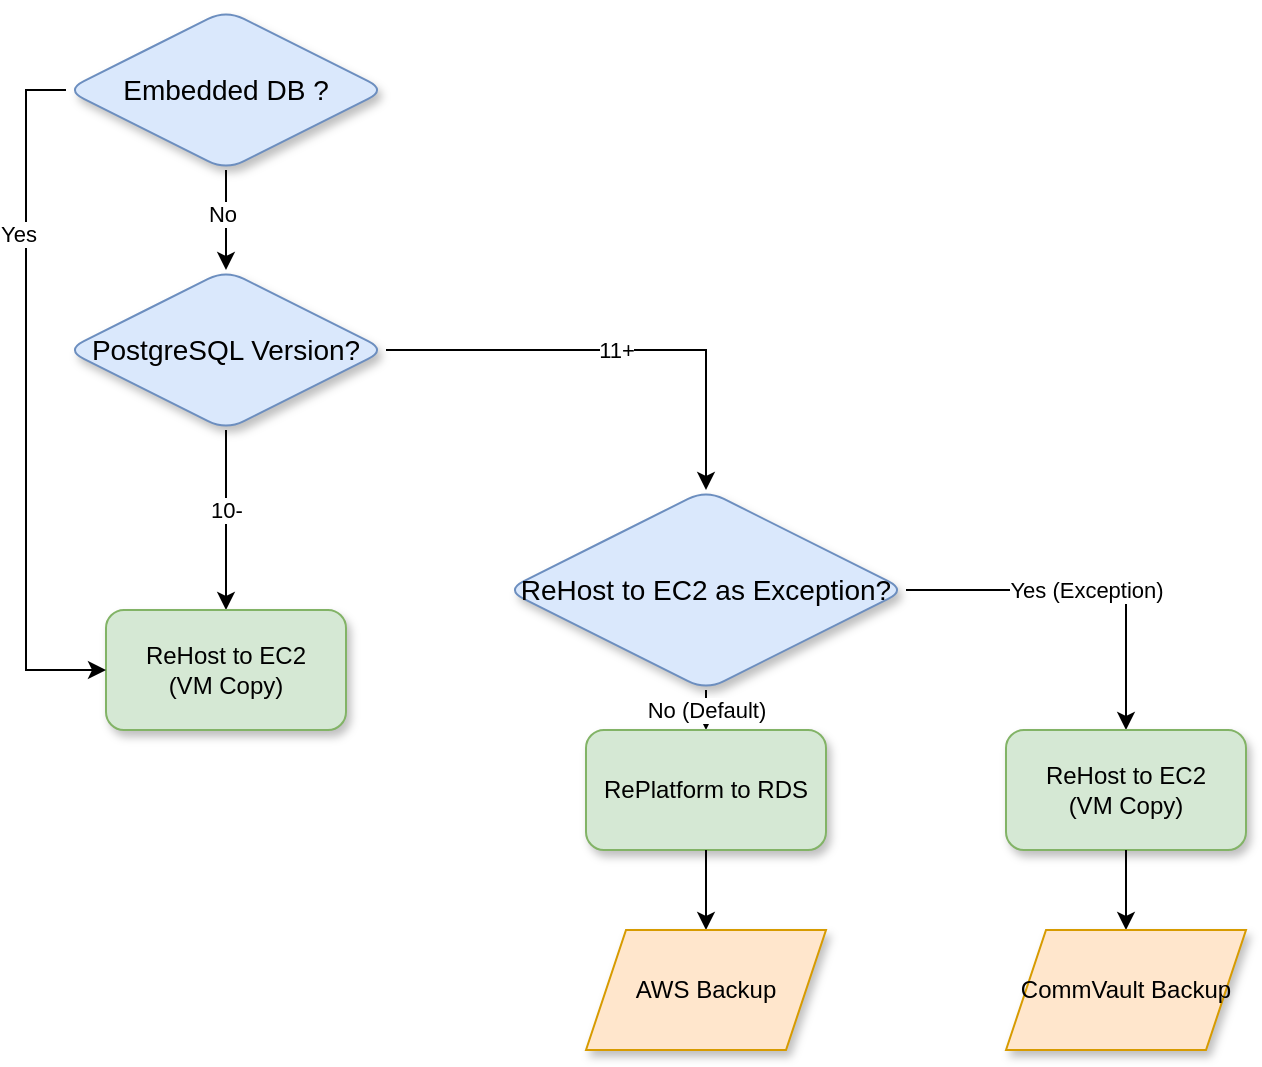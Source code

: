 <mxfile version="27.2.0">
  <diagram name="Page-1" id="Jo4s_xSjX232r70IKemJ">
    <mxGraphModel dx="952" dy="1907" grid="1" gridSize="10" guides="1" tooltips="1" connect="1" arrows="1" fold="1" page="1" pageScale="1" pageWidth="850" pageHeight="1100" math="0" shadow="0">
      <root>
        <mxCell id="0" />
        <mxCell id="1" parent="0" />
        <mxCell id="sF1q0-W8rJ6T_VuF_i0G-2" value="" style="edgeStyle=orthogonalEdgeStyle;rounded=0;orthogonalLoop=1;jettySize=auto;html=1;" parent="1" source="g5nJzX0wN5Kj-0BxlK2D-1" edge="1">
          <mxGeometry relative="1" as="geometry">
            <mxPoint x="440" y="210" as="targetPoint" />
          </mxGeometry>
        </mxCell>
        <mxCell id="sF1q0-W8rJ6T_VuF_i0G-5" value="10-" style="edgeLabel;html=1;align=center;verticalAlign=middle;resizable=0;points=[];" parent="sF1q0-W8rJ6T_VuF_i0G-2" vertex="1" connectable="0">
          <mxGeometry x="-0.381" y="4" relative="1" as="geometry">
            <mxPoint x="-4" y="12" as="offset" />
          </mxGeometry>
        </mxCell>
        <mxCell id="g5nJzX0wN5Kj-0BxlK2D-1" value="PostgreSQL Version?" style="rhombus;whiteSpace=wrap;html=1;rounded=1;shadow=1;fontFamily=Helvetica;fontSize=14;fillColor=#dae8fc;strokeColor=#6c8ebf;" parent="1" vertex="1">
          <mxGeometry x="360" y="40" width="160" height="80" as="geometry" />
        </mxCell>
        <mxCell id="g5nJzX0wN5Kj-0BxlK2D-10" value="11+" style="edgeStyle=orthogonalEdgeStyle;rounded=0;orthogonalLoop=1;jettySize=auto;html=1;exitX=1;exitY=0.5;exitDx=0;exitDy=0;entryX=0.5;entryY=0;entryDx=0;entryDy=0;" parent="1" source="g5nJzX0wN5Kj-0BxlK2D-1" target="g5nJzX0wN5Kj-0BxlK2D-11" edge="1">
          <mxGeometry relative="1" as="geometry" />
        </mxCell>
        <mxCell id="g5nJzX0wN5Kj-0BxlK2D-11" value="ReHost to EC2 as Exception?" style="rhombus;whiteSpace=wrap;html=1;rounded=1;shadow=1;fontFamily=Helvetica;fontSize=14;fillColor=#dae8fc;strokeColor=#6c8ebf;" parent="1" vertex="1">
          <mxGeometry x="580" y="150" width="200" height="100" as="geometry" />
        </mxCell>
        <mxCell id="g5nJzX0wN5Kj-0BxlK2D-12" value="Yes (Exception)" style="edgeStyle=orthogonalEdgeStyle;rounded=0;orthogonalLoop=1;jettySize=auto;html=1;exitX=1;exitY=0.5;exitDx=0;exitDy=0;entryX=0.5;entryY=0;entryDx=0;entryDy=0;" parent="1" source="g5nJzX0wN5Kj-0BxlK2D-11" target="g5nJzX0wN5Kj-0BxlK2D-13" edge="1">
          <mxGeometry relative="1" as="geometry" />
        </mxCell>
        <mxCell id="g5nJzX0wN5Kj-0BxlK2D-13" value="ReHost to EC2&lt;div&gt;(VM Copy)&lt;br&gt;&lt;/div&gt;" style="rounded=1;whiteSpace=wrap;html=1;shadow=1;fontFamily=Helvetica;fontSize=12;fillColor=#d5e8d4;strokeColor=#82b366;" parent="1" vertex="1">
          <mxGeometry x="830" y="270" width="120" height="60" as="geometry" />
        </mxCell>
        <mxCell id="g5nJzX0wN5Kj-0BxlK2D-14" value="" style="endArrow=classic;html=1;rounded=0;exitX=0.5;exitY=1;exitDx=0;exitDy=0;entryX=0.5;entryY=0;entryDx=0;entryDy=0;" parent="1" source="g5nJzX0wN5Kj-0BxlK2D-13" target="g5nJzX0wN5Kj-0BxlK2D-15" edge="1">
          <mxGeometry width="50" height="50" relative="1" as="geometry">
            <mxPoint x="930" y="380" as="sourcePoint" />
            <mxPoint x="890" y="360" as="targetPoint" />
          </mxGeometry>
        </mxCell>
        <mxCell id="g5nJzX0wN5Kj-0BxlK2D-15" value="CommVault Backup" style="shape=parallelogram;perimeter=parallelogramPerimeter;whiteSpace=wrap;html=1;fixedSize=1;shadow=1;fontFamily=Helvetica;fontSize=12;fillColor=#ffe6cc;strokeColor=#d79b00;" parent="1" vertex="1">
          <mxGeometry x="830" y="370" width="120" height="60" as="geometry" />
        </mxCell>
        <mxCell id="g5nJzX0wN5Kj-0BxlK2D-16" value="No (Default)" style="edgeStyle=orthogonalEdgeStyle;rounded=0;orthogonalLoop=1;jettySize=auto;html=1;exitX=0.5;exitY=1;exitDx=0;exitDy=0;" parent="1" source="g5nJzX0wN5Kj-0BxlK2D-11" edge="1">
          <mxGeometry relative="1" as="geometry">
            <mxPoint x="680" y="270" as="targetPoint" />
          </mxGeometry>
        </mxCell>
        <mxCell id="g5nJzX0wN5Kj-0BxlK2D-17" value="RePlatform to RDS" style="rounded=1;whiteSpace=wrap;html=1;shadow=1;fontFamily=Helvetica;fontSize=12;fillColor=#d5e8d4;strokeColor=#82b366;" parent="1" vertex="1">
          <mxGeometry x="620" y="270" width="120" height="60" as="geometry" />
        </mxCell>
        <mxCell id="g5nJzX0wN5Kj-0BxlK2D-18" value="" style="endArrow=classic;html=1;rounded=0;exitX=0.5;exitY=1;exitDx=0;exitDy=0;entryX=0.5;entryY=0;entryDx=0;entryDy=0;" parent="1" source="g5nJzX0wN5Kj-0BxlK2D-17" target="g5nJzX0wN5Kj-0BxlK2D-19" edge="1">
          <mxGeometry width="50" height="50" relative="1" as="geometry">
            <mxPoint x="720" y="380" as="sourcePoint" />
            <mxPoint x="680" y="360" as="targetPoint" />
          </mxGeometry>
        </mxCell>
        <mxCell id="g5nJzX0wN5Kj-0BxlK2D-19" value="AWS Backup" style="shape=parallelogram;perimeter=parallelogramPerimeter;whiteSpace=wrap;html=1;fixedSize=1;shadow=1;fontFamily=Helvetica;fontSize=12;fillColor=#ffe6cc;strokeColor=#d79b00;" parent="1" vertex="1">
          <mxGeometry x="620" y="370" width="120" height="60" as="geometry" />
        </mxCell>
        <mxCell id="sF1q0-W8rJ6T_VuF_i0G-4" value="ReHost to EC2&lt;div&gt;(VM Copy)&lt;br&gt;&lt;/div&gt;" style="rounded=1;whiteSpace=wrap;html=1;shadow=1;fontFamily=Helvetica;fontSize=12;fillColor=#d5e8d4;strokeColor=#82b366;" parent="1" vertex="1">
          <mxGeometry x="380" y="210" width="120" height="60" as="geometry" />
        </mxCell>
        <mxCell id="93UuIG2niO7AWRklywX3-2" value="" style="edgeStyle=orthogonalEdgeStyle;rounded=0;orthogonalLoop=1;jettySize=auto;html=1;" edge="1" parent="1" source="93UuIG2niO7AWRklywX3-1" target="g5nJzX0wN5Kj-0BxlK2D-1">
          <mxGeometry relative="1" as="geometry" />
        </mxCell>
        <mxCell id="93UuIG2niO7AWRklywX3-3" value="No" style="edgeLabel;html=1;align=center;verticalAlign=middle;resizable=0;points=[];" vertex="1" connectable="0" parent="93UuIG2niO7AWRklywX3-2">
          <mxGeometry x="-0.12" y="-2" relative="1" as="geometry">
            <mxPoint as="offset" />
          </mxGeometry>
        </mxCell>
        <mxCell id="93UuIG2niO7AWRklywX3-4" style="edgeStyle=orthogonalEdgeStyle;rounded=0;orthogonalLoop=1;jettySize=auto;html=1;exitX=0;exitY=0.5;exitDx=0;exitDy=0;entryX=0;entryY=0.5;entryDx=0;entryDy=0;" edge="1" parent="1" source="93UuIG2niO7AWRklywX3-1" target="sF1q0-W8rJ6T_VuF_i0G-4">
          <mxGeometry relative="1" as="geometry" />
        </mxCell>
        <mxCell id="93UuIG2niO7AWRklywX3-5" value="Yes" style="edgeLabel;html=1;align=center;verticalAlign=middle;resizable=0;points=[];" vertex="1" connectable="0" parent="93UuIG2niO7AWRklywX3-4">
          <mxGeometry x="-0.474" y="-4" relative="1" as="geometry">
            <mxPoint as="offset" />
          </mxGeometry>
        </mxCell>
        <mxCell id="93UuIG2niO7AWRklywX3-1" value="Embedded DB ?" style="rhombus;whiteSpace=wrap;html=1;fontSize=14;fillColor=#dae8fc;strokeColor=#6c8ebf;rounded=1;shadow=1;" vertex="1" parent="1">
          <mxGeometry x="360" y="-90" width="160" height="80" as="geometry" />
        </mxCell>
      </root>
    </mxGraphModel>
  </diagram>
</mxfile>
